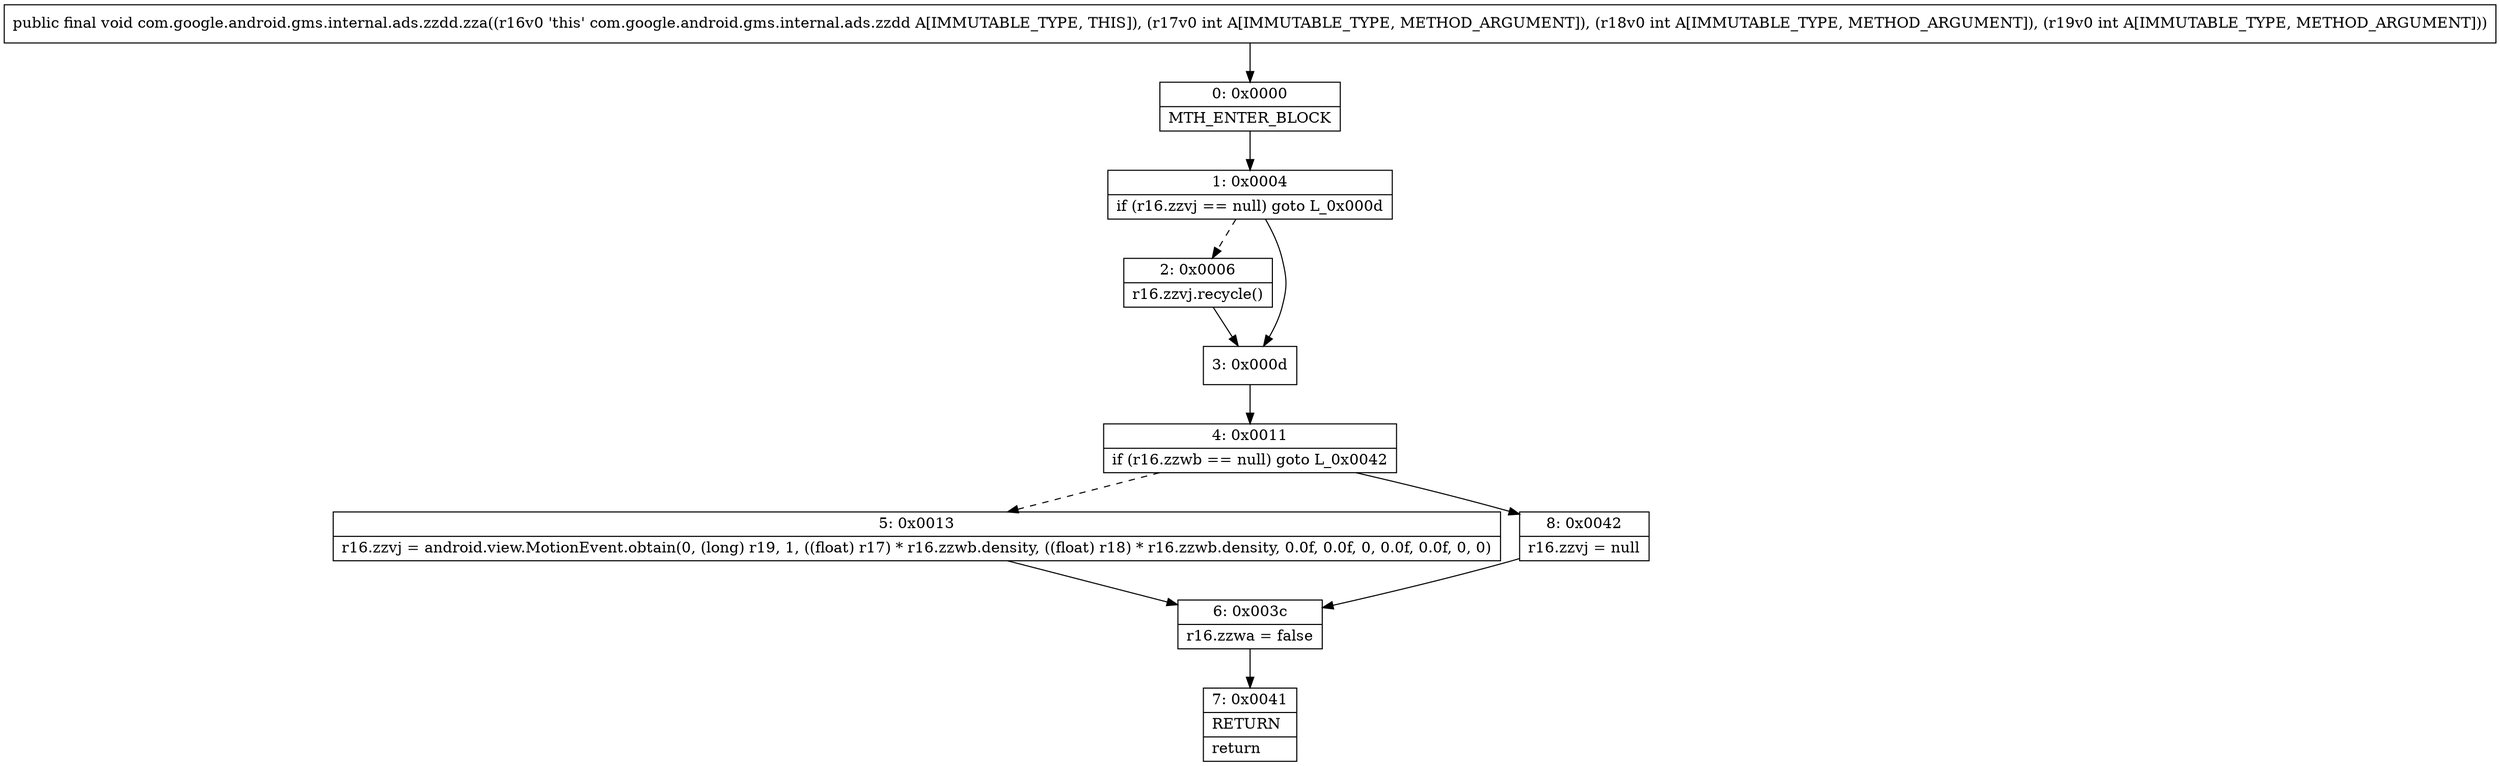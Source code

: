 digraph "CFG forcom.google.android.gms.internal.ads.zzdd.zza(III)V" {
Node_0 [shape=record,label="{0\:\ 0x0000|MTH_ENTER_BLOCK\l}"];
Node_1 [shape=record,label="{1\:\ 0x0004|if (r16.zzvj == null) goto L_0x000d\l}"];
Node_2 [shape=record,label="{2\:\ 0x0006|r16.zzvj.recycle()\l}"];
Node_3 [shape=record,label="{3\:\ 0x000d}"];
Node_4 [shape=record,label="{4\:\ 0x0011|if (r16.zzwb == null) goto L_0x0042\l}"];
Node_5 [shape=record,label="{5\:\ 0x0013|r16.zzvj = android.view.MotionEvent.obtain(0, (long) r19, 1, ((float) r17) * r16.zzwb.density, ((float) r18) * r16.zzwb.density, 0.0f, 0.0f, 0, 0.0f, 0.0f, 0, 0)\l}"];
Node_6 [shape=record,label="{6\:\ 0x003c|r16.zzwa = false\l}"];
Node_7 [shape=record,label="{7\:\ 0x0041|RETURN\l|return\l}"];
Node_8 [shape=record,label="{8\:\ 0x0042|r16.zzvj = null\l}"];
MethodNode[shape=record,label="{public final void com.google.android.gms.internal.ads.zzdd.zza((r16v0 'this' com.google.android.gms.internal.ads.zzdd A[IMMUTABLE_TYPE, THIS]), (r17v0 int A[IMMUTABLE_TYPE, METHOD_ARGUMENT]), (r18v0 int A[IMMUTABLE_TYPE, METHOD_ARGUMENT]), (r19v0 int A[IMMUTABLE_TYPE, METHOD_ARGUMENT])) }"];
MethodNode -> Node_0;
Node_0 -> Node_1;
Node_1 -> Node_2[style=dashed];
Node_1 -> Node_3;
Node_2 -> Node_3;
Node_3 -> Node_4;
Node_4 -> Node_5[style=dashed];
Node_4 -> Node_8;
Node_5 -> Node_6;
Node_6 -> Node_7;
Node_8 -> Node_6;
}

